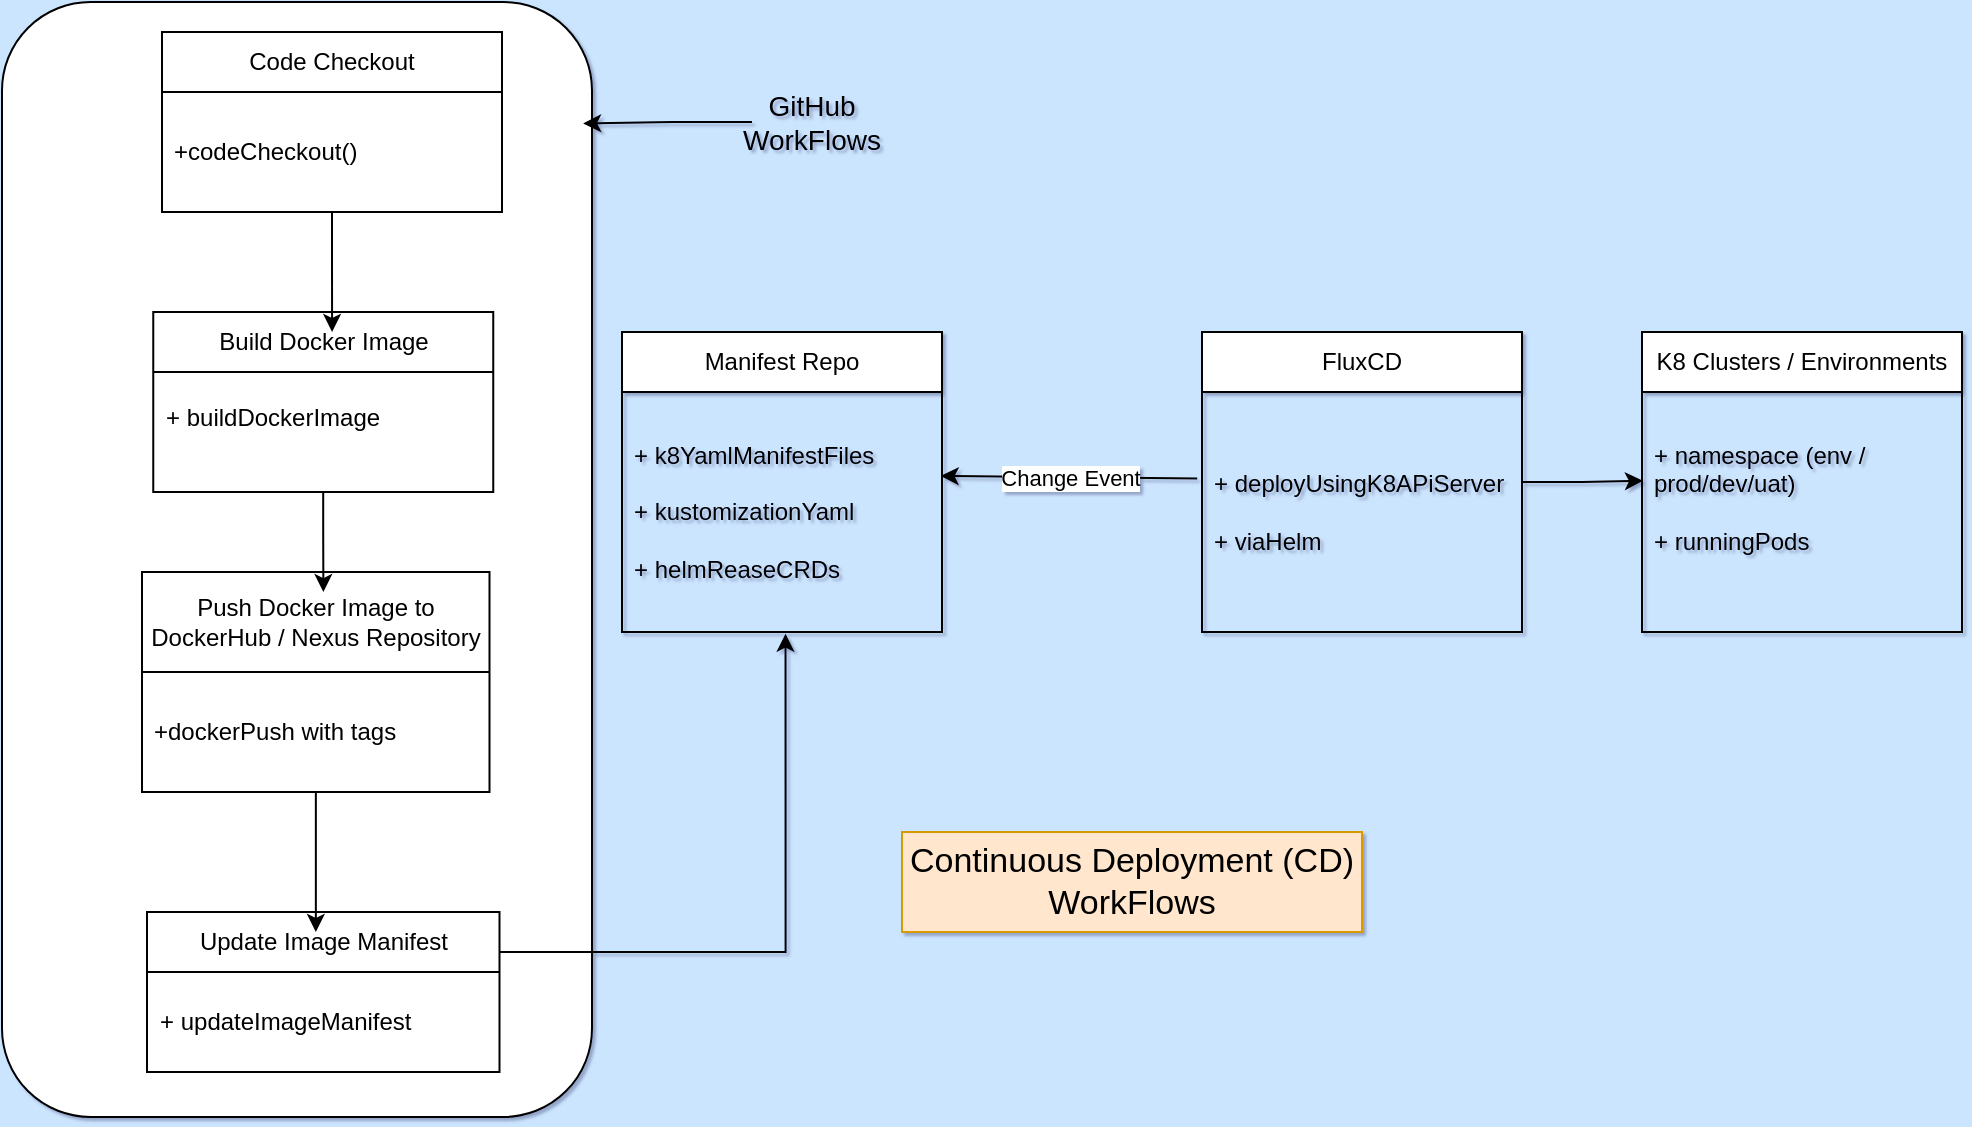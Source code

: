 <mxfile version="28.2.5">
  <diagram name="Page-1" id="TZpOHT106iHVFViuGuf7">
    <mxGraphModel dx="1113" dy="718" grid="1" gridSize="10" guides="1" tooltips="1" connect="1" arrows="1" fold="1" page="1" pageScale="1" pageWidth="850" pageHeight="1100" background="light-dark(#CCE5FF,#121212)" math="0" shadow="1">
      <root>
        <mxCell id="0" />
        <mxCell id="1" parent="0" />
        <mxCell id="z5waqFHpB5vsYEFtPzMl-60" value="" style="rounded=1;whiteSpace=wrap;html=1;rotation=-90;" vertex="1" parent="1">
          <mxGeometry x="-111.25" y="156.25" width="557.5" height="295" as="geometry" />
        </mxCell>
        <mxCell id="z5waqFHpB5vsYEFtPzMl-4" value="Code Checkout" style="swimlane;fontStyle=0;childLayout=stackLayout;horizontal=1;startSize=30;horizontalStack=0;resizeParent=1;resizeParentMax=0;resizeLast=0;collapsible=1;marginBottom=0;whiteSpace=wrap;html=1;" vertex="1" parent="1">
          <mxGeometry x="100" y="40" width="170" height="90" as="geometry" />
        </mxCell>
        <mxCell id="z5waqFHpB5vsYEFtPzMl-5" value="+codeCheckout()" style="text;strokeColor=none;fillColor=none;align=left;verticalAlign=middle;spacingLeft=4;spacingRight=4;overflow=hidden;points=[[0,0.5],[1,0.5]];portConstraint=eastwest;rotatable=0;whiteSpace=wrap;html=1;" vertex="1" parent="z5waqFHpB5vsYEFtPzMl-4">
          <mxGeometry y="30" width="170" height="60" as="geometry" />
        </mxCell>
        <mxCell id="z5waqFHpB5vsYEFtPzMl-7" value="Build Docker Image" style="swimlane;fontStyle=0;childLayout=stackLayout;horizontal=1;startSize=30;horizontalStack=0;resizeParent=1;resizeParentMax=0;resizeLast=0;collapsible=1;marginBottom=0;whiteSpace=wrap;html=1;" vertex="1" parent="1">
          <mxGeometry x="95.63" y="180" width="170" height="90" as="geometry" />
        </mxCell>
        <mxCell id="z5waqFHpB5vsYEFtPzMl-8" value="+ buildDockerImage&lt;div&gt;&lt;br/&gt;&lt;/div&gt;" style="text;strokeColor=none;fillColor=none;align=left;verticalAlign=middle;spacingLeft=4;spacingRight=4;overflow=hidden;points=[[0,0.5],[1,0.5]];portConstraint=eastwest;rotatable=0;whiteSpace=wrap;html=1;" vertex="1" parent="z5waqFHpB5vsYEFtPzMl-7">
          <mxGeometry y="30" width="170" height="60" as="geometry" />
        </mxCell>
        <mxCell id="z5waqFHpB5vsYEFtPzMl-10" value="Push Docker Image to DockerHub / Nexus Repository" style="swimlane;fontStyle=0;childLayout=stackLayout;horizontal=1;startSize=50;horizontalStack=0;resizeParent=1;resizeParentMax=0;resizeLast=0;collapsible=1;marginBottom=0;whiteSpace=wrap;html=1;miterlimit=4;" vertex="1" parent="1">
          <mxGeometry x="90" y="310" width="173.75" height="110" as="geometry" />
        </mxCell>
        <mxCell id="z5waqFHpB5vsYEFtPzMl-11" value="+dockerPush with tags" style="text;strokeColor=none;fillColor=none;align=left;verticalAlign=middle;spacingLeft=4;spacingRight=4;overflow=hidden;points=[[0,0.5],[1,0.5]];portConstraint=eastwest;rotatable=0;whiteSpace=wrap;html=1;" vertex="1" parent="z5waqFHpB5vsYEFtPzMl-10">
          <mxGeometry y="50" width="173.75" height="60" as="geometry" />
        </mxCell>
        <mxCell id="z5waqFHpB5vsYEFtPzMl-13" value="Update Image Manifest" style="swimlane;fontStyle=0;childLayout=stackLayout;horizontal=1;startSize=30;horizontalStack=0;resizeParent=1;resizeParentMax=0;resizeLast=0;collapsible=1;marginBottom=0;whiteSpace=wrap;html=1;" vertex="1" parent="1">
          <mxGeometry x="92.5" y="480" width="176.25" height="80" as="geometry" />
        </mxCell>
        <mxCell id="z5waqFHpB5vsYEFtPzMl-14" value="&lt;div&gt;+ updateImageManifest&lt;/div&gt;" style="text;strokeColor=none;fillColor=none;align=left;verticalAlign=middle;spacingLeft=4;spacingRight=4;overflow=hidden;points=[[0,0.5],[1,0.5]];portConstraint=eastwest;rotatable=0;whiteSpace=wrap;html=1;" vertex="1" parent="z5waqFHpB5vsYEFtPzMl-13">
          <mxGeometry y="30" width="176.25" height="50" as="geometry" />
        </mxCell>
        <mxCell id="z5waqFHpB5vsYEFtPzMl-15" value="FluxCD" style="swimlane;fontStyle=0;childLayout=stackLayout;horizontal=1;startSize=30;horizontalStack=0;resizeParent=1;resizeParentMax=0;resizeLast=0;collapsible=1;marginBottom=0;whiteSpace=wrap;html=1;miterlimit=4;" vertex="1" parent="1">
          <mxGeometry x="620" y="190" width="160" height="150" as="geometry" />
        </mxCell>
        <mxCell id="z5waqFHpB5vsYEFtPzMl-16" value="+ deployUsingK8APiServer&lt;div&gt;&lt;br&gt;&lt;/div&gt;&lt;div&gt;+ viaHelm&lt;/div&gt;" style="text;strokeColor=none;fillColor=none;align=left;verticalAlign=middle;spacingLeft=4;spacingRight=4;overflow=hidden;points=[[0,0.5],[1,0.5]];portConstraint=eastwest;rotatable=0;whiteSpace=wrap;html=1;" vertex="1" parent="z5waqFHpB5vsYEFtPzMl-15">
          <mxGeometry y="30" width="160" height="120" as="geometry" />
        </mxCell>
        <mxCell id="z5waqFHpB5vsYEFtPzMl-35" value="&lt;font style=&quot;font-size: 17px;&quot;&gt;Continuous Deployment (CD) WorkFlows&lt;/font&gt;" style="text;html=1;align=center;verticalAlign=middle;whiteSpace=wrap;rounded=0;fillColor=#ffe6cc;strokeColor=#d79b00;" vertex="1" parent="1">
          <mxGeometry x="470" y="440" width="230" height="50" as="geometry" />
        </mxCell>
        <mxCell id="z5waqFHpB5vsYEFtPzMl-41" value="Manifest Repo" style="swimlane;fontStyle=0;childLayout=stackLayout;horizontal=1;startSize=30;horizontalStack=0;resizeParent=1;resizeParentMax=0;resizeLast=0;collapsible=1;marginBottom=0;whiteSpace=wrap;html=1;miterlimit=4;" vertex="1" parent="1">
          <mxGeometry x="330" y="190" width="160" height="150" as="geometry" />
        </mxCell>
        <mxCell id="z5waqFHpB5vsYEFtPzMl-42" value="+ k8YamlManifestFiles&lt;div&gt;&lt;br&gt;&lt;/div&gt;&lt;div&gt;+ kustomizationYaml&lt;/div&gt;&lt;div&gt;&lt;br&gt;&lt;/div&gt;&lt;div&gt;+ helmReaseCRDs&lt;/div&gt;" style="text;strokeColor=none;fillColor=none;align=left;verticalAlign=middle;spacingLeft=4;spacingRight=4;overflow=hidden;points=[[0,0.5],[1,0.5]];portConstraint=eastwest;rotatable=0;whiteSpace=wrap;html=1;" vertex="1" parent="z5waqFHpB5vsYEFtPzMl-41">
          <mxGeometry y="30" width="160" height="120" as="geometry" />
        </mxCell>
        <mxCell id="z5waqFHpB5vsYEFtPzMl-44" value="K8 Clusters / Environments" style="swimlane;fontStyle=0;childLayout=stackLayout;horizontal=1;startSize=30;horizontalStack=0;resizeParent=1;resizeParentMax=0;resizeLast=0;collapsible=1;marginBottom=0;whiteSpace=wrap;html=1;miterlimit=4;" vertex="1" parent="1">
          <mxGeometry x="840" y="190" width="160" height="150" as="geometry" />
        </mxCell>
        <mxCell id="z5waqFHpB5vsYEFtPzMl-45" value="&lt;div&gt;+ namespace (env / prod/dev/uat)&lt;/div&gt;&lt;div&gt;&lt;br&gt;&lt;/div&gt;+ runningPods&lt;div&gt;&lt;br&gt;&lt;/div&gt;" style="text;strokeColor=none;fillColor=none;align=left;verticalAlign=middle;spacingLeft=4;spacingRight=4;overflow=hidden;points=[[0,0.5],[1,0.5]];portConstraint=eastwest;rotatable=0;whiteSpace=wrap;html=1;" vertex="1" parent="z5waqFHpB5vsYEFtPzMl-44">
          <mxGeometry y="30" width="160" height="120" as="geometry" />
        </mxCell>
        <mxCell id="z5waqFHpB5vsYEFtPzMl-48" style="edgeStyle=orthogonalEdgeStyle;rounded=0;orthogonalLoop=1;jettySize=auto;html=1;entryX=0.526;entryY=0.111;entryDx=0;entryDy=0;entryPerimeter=0;" edge="1" parent="1" source="z5waqFHpB5vsYEFtPzMl-4" target="z5waqFHpB5vsYEFtPzMl-7">
          <mxGeometry relative="1" as="geometry" />
        </mxCell>
        <mxCell id="z5waqFHpB5vsYEFtPzMl-50" style="edgeStyle=orthogonalEdgeStyle;rounded=0;orthogonalLoop=1;jettySize=auto;html=1;entryX=0.479;entryY=0.125;entryDx=0;entryDy=0;entryPerimeter=0;" edge="1" parent="1" source="z5waqFHpB5vsYEFtPzMl-10" target="z5waqFHpB5vsYEFtPzMl-13">
          <mxGeometry relative="1" as="geometry" />
        </mxCell>
        <mxCell id="z5waqFHpB5vsYEFtPzMl-51" style="edgeStyle=orthogonalEdgeStyle;rounded=0;orthogonalLoop=1;jettySize=auto;html=1;entryX=0.522;entryY=0.091;entryDx=0;entryDy=0;entryPerimeter=0;" edge="1" parent="1" source="z5waqFHpB5vsYEFtPzMl-7" target="z5waqFHpB5vsYEFtPzMl-10">
          <mxGeometry relative="1" as="geometry" />
        </mxCell>
        <mxCell id="z5waqFHpB5vsYEFtPzMl-53" style="edgeStyle=orthogonalEdgeStyle;rounded=0;orthogonalLoop=1;jettySize=auto;html=1;entryX=0.511;entryY=1.007;entryDx=0;entryDy=0;entryPerimeter=0;exitX=1;exitY=0.25;exitDx=0;exitDy=0;" edge="1" parent="1" source="z5waqFHpB5vsYEFtPzMl-13" target="z5waqFHpB5vsYEFtPzMl-42">
          <mxGeometry relative="1" as="geometry" />
        </mxCell>
        <mxCell id="z5waqFHpB5vsYEFtPzMl-55" style="edgeStyle=orthogonalEdgeStyle;rounded=0;orthogonalLoop=1;jettySize=auto;html=1;entryX=0.003;entryY=0.37;entryDx=0;entryDy=0;entryPerimeter=0;" edge="1" parent="1" source="z5waqFHpB5vsYEFtPzMl-15" target="z5waqFHpB5vsYEFtPzMl-45">
          <mxGeometry relative="1" as="geometry" />
        </mxCell>
        <mxCell id="z5waqFHpB5vsYEFtPzMl-57" value="" style="endArrow=classic;html=1;rounded=0;entryX=0.996;entryY=0.35;entryDx=0;entryDy=0;entryPerimeter=0;exitX=-0.015;exitY=0.36;exitDx=0;exitDy=0;exitPerimeter=0;" edge="1" parent="1" source="z5waqFHpB5vsYEFtPzMl-16" target="z5waqFHpB5vsYEFtPzMl-42">
          <mxGeometry relative="1" as="geometry">
            <mxPoint x="480" y="364.41" as="sourcePoint" />
            <mxPoint x="580" y="364.41" as="targetPoint" />
          </mxGeometry>
        </mxCell>
        <mxCell id="z5waqFHpB5vsYEFtPzMl-58" value="Change Event" style="edgeLabel;resizable=0;html=1;;align=center;verticalAlign=middle;" connectable="0" vertex="1" parent="z5waqFHpB5vsYEFtPzMl-57">
          <mxGeometry relative="1" as="geometry" />
        </mxCell>
        <mxCell id="z5waqFHpB5vsYEFtPzMl-63" value="&lt;font style=&quot;font-size: 14px;&quot;&gt;GitHub WorkFlows&lt;/font&gt;" style="text;html=1;align=center;verticalAlign=middle;whiteSpace=wrap;rounded=0;" vertex="1" parent="1">
          <mxGeometry x="395" y="45" width="60" height="80" as="geometry" />
        </mxCell>
        <mxCell id="z5waqFHpB5vsYEFtPzMl-64" style="edgeStyle=orthogonalEdgeStyle;rounded=0;orthogonalLoop=1;jettySize=auto;html=1;entryX=0.891;entryY=0.985;entryDx=0;entryDy=0;entryPerimeter=0;" edge="1" parent="1" source="z5waqFHpB5vsYEFtPzMl-63" target="z5waqFHpB5vsYEFtPzMl-60">
          <mxGeometry relative="1" as="geometry" />
        </mxCell>
      </root>
    </mxGraphModel>
  </diagram>
</mxfile>
